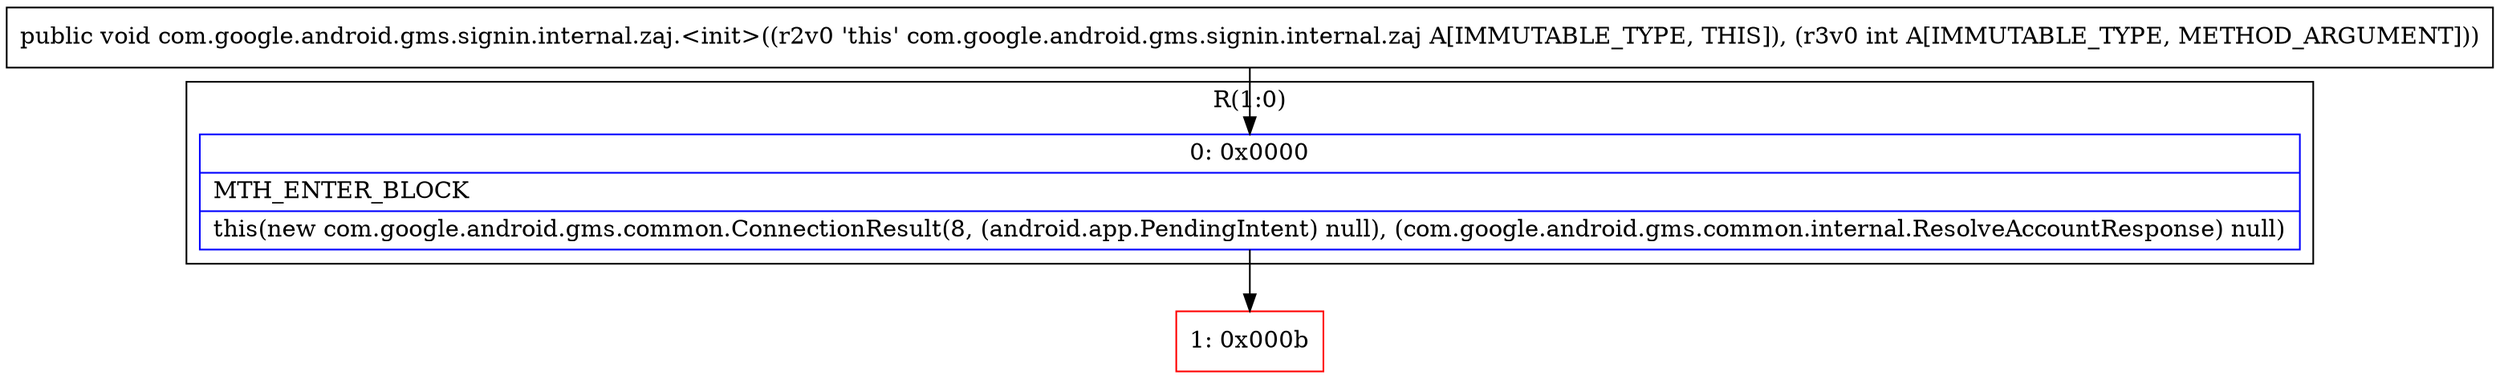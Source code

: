 digraph "CFG forcom.google.android.gms.signin.internal.zaj.\<init\>(I)V" {
subgraph cluster_Region_1387291873 {
label = "R(1:0)";
node [shape=record,color=blue];
Node_0 [shape=record,label="{0\:\ 0x0000|MTH_ENTER_BLOCK\l|this(new com.google.android.gms.common.ConnectionResult(8, (android.app.PendingIntent) null), (com.google.android.gms.common.internal.ResolveAccountResponse) null)\l}"];
}
Node_1 [shape=record,color=red,label="{1\:\ 0x000b}"];
MethodNode[shape=record,label="{public void com.google.android.gms.signin.internal.zaj.\<init\>((r2v0 'this' com.google.android.gms.signin.internal.zaj A[IMMUTABLE_TYPE, THIS]), (r3v0 int A[IMMUTABLE_TYPE, METHOD_ARGUMENT])) }"];
MethodNode -> Node_0;
Node_0 -> Node_1;
}

